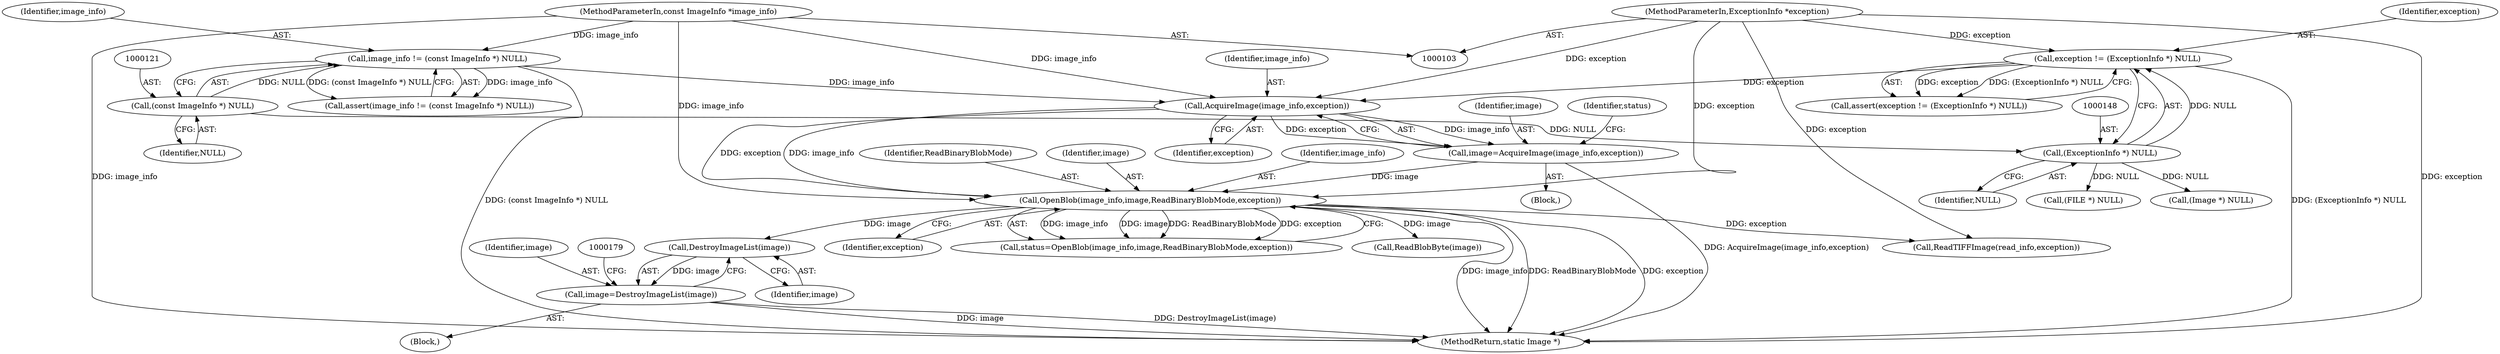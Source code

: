 digraph "0_ImageMagick_4e914bbe371433f0590cefdf3bd5f3a5710069f9@pointer" {
"1000175" [label="(Call,DestroyImageList(image))"];
"1000163" [label="(Call,OpenBlob(image_info,image,ReadBinaryBlobMode,exception))"];
"1000158" [label="(Call,AcquireImage(image_info,exception))"];
"1000118" [label="(Call,image_info != (const ImageInfo *) NULL)"];
"1000104" [label="(MethodParameterIn,const ImageInfo *image_info)"];
"1000120" [label="(Call,(const ImageInfo *) NULL)"];
"1000145" [label="(Call,exception != (ExceptionInfo *) NULL)"];
"1000105" [label="(MethodParameterIn,ExceptionInfo *exception)"];
"1000147" [label="(Call,(ExceptionInfo *) NULL)"];
"1000156" [label="(Call,image=AcquireImage(image_info,exception))"];
"1000173" [label="(Call,image=DestroyImageList(image))"];
"1000166" [label="(Identifier,ReadBinaryBlobMode)"];
"1000175" [label="(Call,DestroyImageList(image))"];
"1000486" [label="(Call,ReadTIFFImage(read_info,exception))"];
"1000122" [label="(Identifier,NULL)"];
"1000167" [label="(Identifier,exception)"];
"1000157" [label="(Identifier,image)"];
"1000104" [label="(MethodParameterIn,const ImageInfo *image_info)"];
"1000117" [label="(Call,assert(image_info != (const ImageInfo *) NULL))"];
"1000165" [label="(Identifier,image)"];
"1000120" [label="(Call,(const ImageInfo *) NULL)"];
"1000161" [label="(Call,status=OpenBlob(image_info,image,ReadBinaryBlobMode,exception))"];
"1000156" [label="(Call,image=AcquireImage(image_info,exception))"];
"1000164" [label="(Identifier,image_info)"];
"1000119" [label="(Identifier,image_info)"];
"1000118" [label="(Call,image_info != (const ImageInfo *) NULL)"];
"1000160" [label="(Identifier,exception)"];
"1000542" [label="(MethodReturn,static Image *)"];
"1000147" [label="(Call,(ExceptionInfo *) NULL)"];
"1000146" [label="(Identifier,exception)"];
"1000183" [label="(Call,(FILE *) NULL)"];
"1000178" [label="(Call,(Image *) NULL)"];
"1000159" [label="(Identifier,image_info)"];
"1000162" [label="(Identifier,status)"];
"1000163" [label="(Call,OpenBlob(image_info,image,ReadBinaryBlobMode,exception))"];
"1000106" [label="(Block,)"];
"1000149" [label="(Identifier,NULL)"];
"1000426" [label="(Call,ReadBlobByte(image))"];
"1000176" [label="(Identifier,image)"];
"1000174" [label="(Identifier,image)"];
"1000173" [label="(Call,image=DestroyImageList(image))"];
"1000145" [label="(Call,exception != (ExceptionInfo *) NULL)"];
"1000105" [label="(MethodParameterIn,ExceptionInfo *exception)"];
"1000158" [label="(Call,AcquireImage(image_info,exception))"];
"1000172" [label="(Block,)"];
"1000144" [label="(Call,assert(exception != (ExceptionInfo *) NULL))"];
"1000175" -> "1000173"  [label="AST: "];
"1000175" -> "1000176"  [label="CFG: "];
"1000176" -> "1000175"  [label="AST: "];
"1000173" -> "1000175"  [label="CFG: "];
"1000175" -> "1000173"  [label="DDG: image"];
"1000163" -> "1000175"  [label="DDG: image"];
"1000163" -> "1000161"  [label="AST: "];
"1000163" -> "1000167"  [label="CFG: "];
"1000164" -> "1000163"  [label="AST: "];
"1000165" -> "1000163"  [label="AST: "];
"1000166" -> "1000163"  [label="AST: "];
"1000167" -> "1000163"  [label="AST: "];
"1000161" -> "1000163"  [label="CFG: "];
"1000163" -> "1000542"  [label="DDG: image_info"];
"1000163" -> "1000542"  [label="DDG: ReadBinaryBlobMode"];
"1000163" -> "1000542"  [label="DDG: exception"];
"1000163" -> "1000161"  [label="DDG: image_info"];
"1000163" -> "1000161"  [label="DDG: image"];
"1000163" -> "1000161"  [label="DDG: ReadBinaryBlobMode"];
"1000163" -> "1000161"  [label="DDG: exception"];
"1000158" -> "1000163"  [label="DDG: image_info"];
"1000158" -> "1000163"  [label="DDG: exception"];
"1000104" -> "1000163"  [label="DDG: image_info"];
"1000156" -> "1000163"  [label="DDG: image"];
"1000105" -> "1000163"  [label="DDG: exception"];
"1000163" -> "1000426"  [label="DDG: image"];
"1000163" -> "1000486"  [label="DDG: exception"];
"1000158" -> "1000156"  [label="AST: "];
"1000158" -> "1000160"  [label="CFG: "];
"1000159" -> "1000158"  [label="AST: "];
"1000160" -> "1000158"  [label="AST: "];
"1000156" -> "1000158"  [label="CFG: "];
"1000158" -> "1000156"  [label="DDG: image_info"];
"1000158" -> "1000156"  [label="DDG: exception"];
"1000118" -> "1000158"  [label="DDG: image_info"];
"1000104" -> "1000158"  [label="DDG: image_info"];
"1000145" -> "1000158"  [label="DDG: exception"];
"1000105" -> "1000158"  [label="DDG: exception"];
"1000118" -> "1000117"  [label="AST: "];
"1000118" -> "1000120"  [label="CFG: "];
"1000119" -> "1000118"  [label="AST: "];
"1000120" -> "1000118"  [label="AST: "];
"1000117" -> "1000118"  [label="CFG: "];
"1000118" -> "1000542"  [label="DDG: (const ImageInfo *) NULL"];
"1000118" -> "1000117"  [label="DDG: image_info"];
"1000118" -> "1000117"  [label="DDG: (const ImageInfo *) NULL"];
"1000104" -> "1000118"  [label="DDG: image_info"];
"1000120" -> "1000118"  [label="DDG: NULL"];
"1000104" -> "1000103"  [label="AST: "];
"1000104" -> "1000542"  [label="DDG: image_info"];
"1000120" -> "1000122"  [label="CFG: "];
"1000121" -> "1000120"  [label="AST: "];
"1000122" -> "1000120"  [label="AST: "];
"1000120" -> "1000147"  [label="DDG: NULL"];
"1000145" -> "1000144"  [label="AST: "];
"1000145" -> "1000147"  [label="CFG: "];
"1000146" -> "1000145"  [label="AST: "];
"1000147" -> "1000145"  [label="AST: "];
"1000144" -> "1000145"  [label="CFG: "];
"1000145" -> "1000542"  [label="DDG: (ExceptionInfo *) NULL"];
"1000145" -> "1000144"  [label="DDG: exception"];
"1000145" -> "1000144"  [label="DDG: (ExceptionInfo *) NULL"];
"1000105" -> "1000145"  [label="DDG: exception"];
"1000147" -> "1000145"  [label="DDG: NULL"];
"1000105" -> "1000103"  [label="AST: "];
"1000105" -> "1000542"  [label="DDG: exception"];
"1000105" -> "1000486"  [label="DDG: exception"];
"1000147" -> "1000149"  [label="CFG: "];
"1000148" -> "1000147"  [label="AST: "];
"1000149" -> "1000147"  [label="AST: "];
"1000147" -> "1000178"  [label="DDG: NULL"];
"1000147" -> "1000183"  [label="DDG: NULL"];
"1000156" -> "1000106"  [label="AST: "];
"1000157" -> "1000156"  [label="AST: "];
"1000162" -> "1000156"  [label="CFG: "];
"1000156" -> "1000542"  [label="DDG: AcquireImage(image_info,exception)"];
"1000173" -> "1000172"  [label="AST: "];
"1000174" -> "1000173"  [label="AST: "];
"1000179" -> "1000173"  [label="CFG: "];
"1000173" -> "1000542"  [label="DDG: image"];
"1000173" -> "1000542"  [label="DDG: DestroyImageList(image)"];
}
